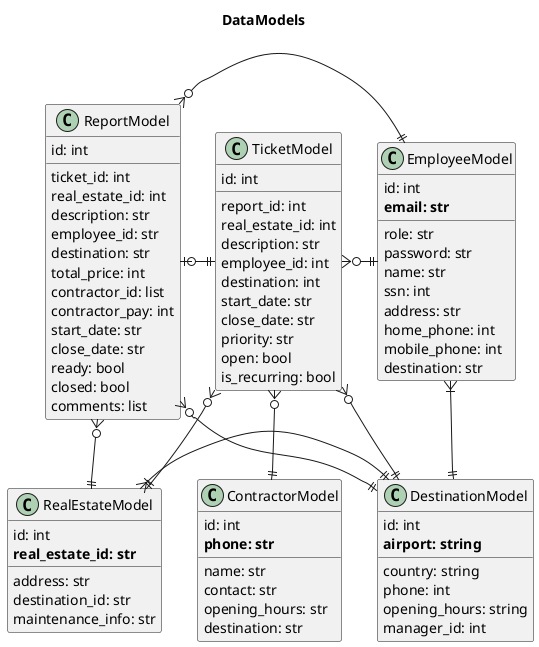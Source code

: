 @startuml DataModels

hide empty methods
hide empty members

title DataModels

class EmployeeModel{
    id: int
    **email: str**
    __
    role: str
    password: str
    name: str
    ssn: int
    address: str
    home_phone: int
    mobile_phone: int
    destination: str
}
class ContractorModel{
    id: int
    **phone: str**
    __
    name: str
    contact: str
    opening_hours: str
    destination: str
}
class RealEstateModel{
    id: int
    **real_estate_id: str**
    __
    address: str
    destination_id: str
    maintenance_info: str
}
class ReportModel{
    id: int
    __
    ticket_id: int
    real_estate_id: int
    description: str
    employee_id: str
    destination: str
    total_price: int
    contractor_id: list
    contractor_pay: int
    start_date: str
    close_date: str
    ready: bool
    closed: bool
    comments: list
}
class DestinationModel {
    id: int
    **airport: string**
    __
    country: string
    phone: int
    opening_hours: string
    manager_id: int
}
class TicketModel{
    id: int
    __
    report_id: int
    real_estate_id: int
    description: str
    employee_id: int
    destination: int
    start_date: str
    close_date: str
    priority: str
    open: bool
    is_recurring: bool
}

TicketModel ||-left-o| ReportModel
TicketModel }o-right-|| EmployeeModel
TicketModel }o--|| ContractorModel
TicketModel }o--|| RealEstateModel
TicketModel }o--|| DestinationModel

EmployeeModel ||-left-o{ ReportModel
EmployeeModel }|--|| DestinationModel

ReportModel }o--|| RealEstateModel
ReportModel }o--|| DestinationModel

DestinationModel ||-left-|{ RealEstateModel   

@enduml
